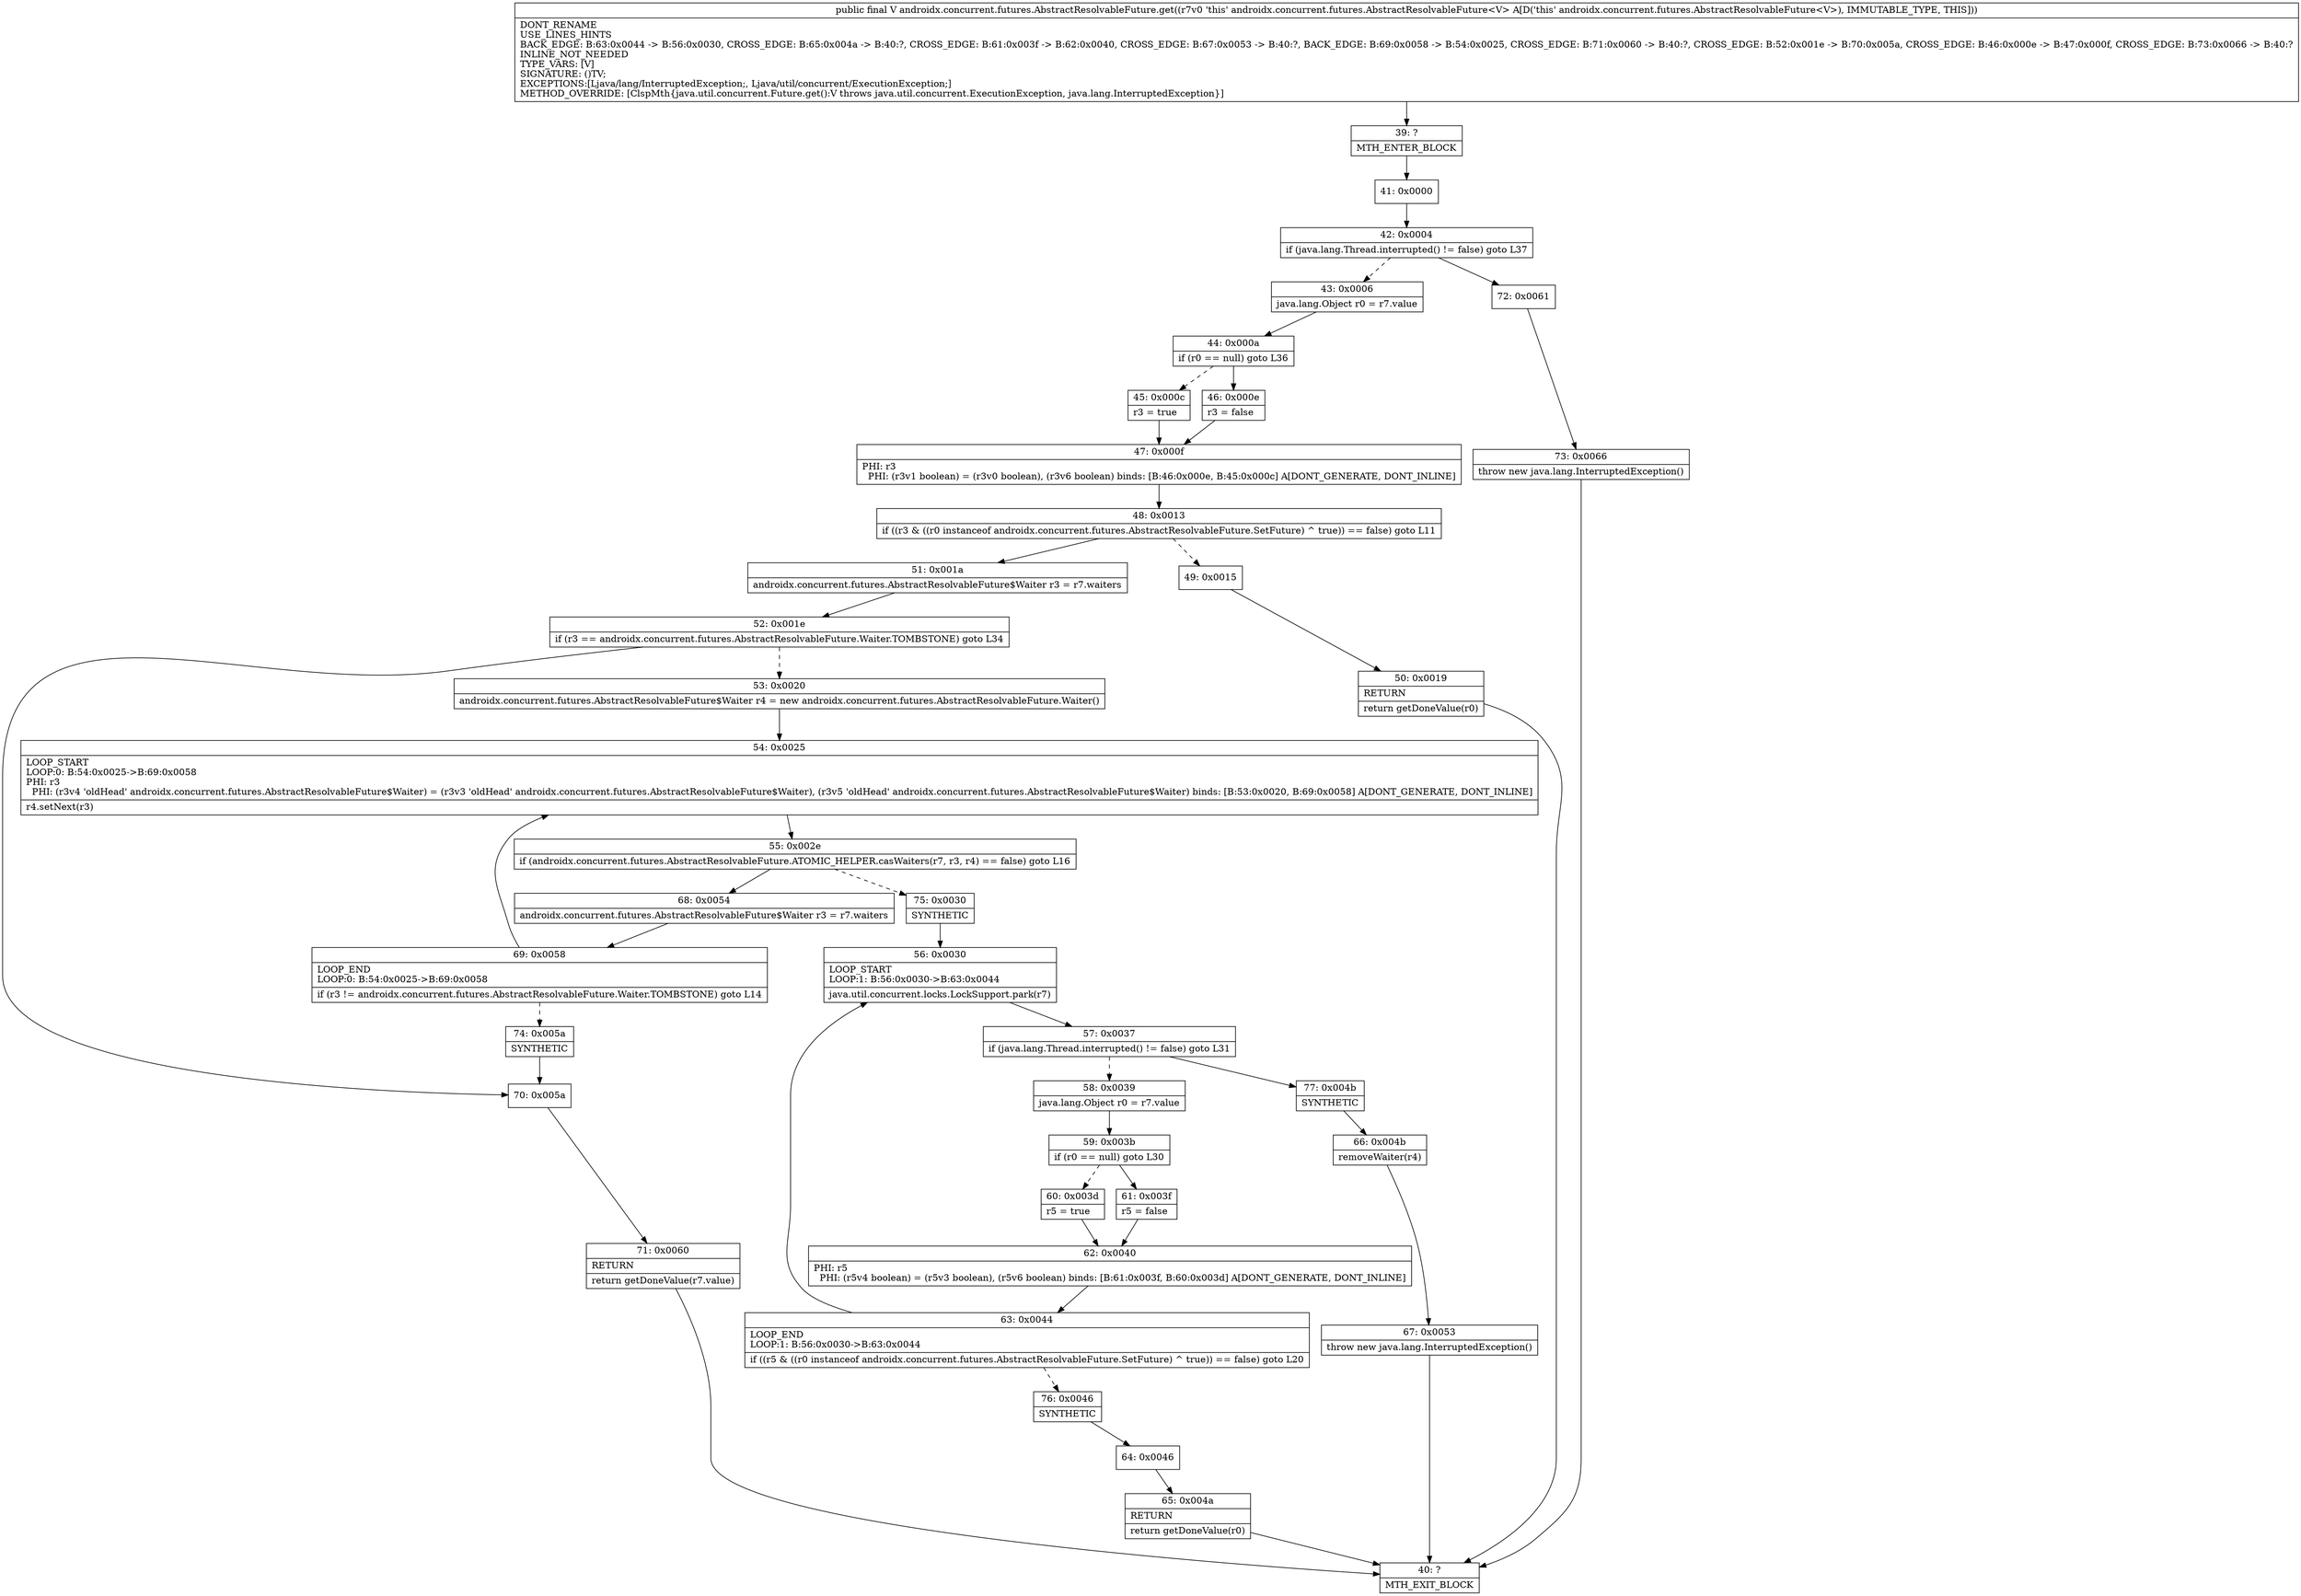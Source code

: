 digraph "CFG forandroidx.concurrent.futures.AbstractResolvableFuture.get()Ljava\/lang\/Object;" {
Node_39 [shape=record,label="{39\:\ ?|MTH_ENTER_BLOCK\l}"];
Node_41 [shape=record,label="{41\:\ 0x0000}"];
Node_42 [shape=record,label="{42\:\ 0x0004|if (java.lang.Thread.interrupted() != false) goto L37\l}"];
Node_43 [shape=record,label="{43\:\ 0x0006|java.lang.Object r0 = r7.value\l}"];
Node_44 [shape=record,label="{44\:\ 0x000a|if (r0 == null) goto L36\l}"];
Node_45 [shape=record,label="{45\:\ 0x000c|r3 = true\l}"];
Node_47 [shape=record,label="{47\:\ 0x000f|PHI: r3 \l  PHI: (r3v1 boolean) = (r3v0 boolean), (r3v6 boolean) binds: [B:46:0x000e, B:45:0x000c] A[DONT_GENERATE, DONT_INLINE]\l}"];
Node_48 [shape=record,label="{48\:\ 0x0013|if ((r3 & ((r0 instanceof androidx.concurrent.futures.AbstractResolvableFuture.SetFuture) ^ true)) == false) goto L11\l}"];
Node_49 [shape=record,label="{49\:\ 0x0015}"];
Node_50 [shape=record,label="{50\:\ 0x0019|RETURN\l|return getDoneValue(r0)\l}"];
Node_40 [shape=record,label="{40\:\ ?|MTH_EXIT_BLOCK\l}"];
Node_51 [shape=record,label="{51\:\ 0x001a|androidx.concurrent.futures.AbstractResolvableFuture$Waiter r3 = r7.waiters\l}"];
Node_52 [shape=record,label="{52\:\ 0x001e|if (r3 == androidx.concurrent.futures.AbstractResolvableFuture.Waiter.TOMBSTONE) goto L34\l}"];
Node_53 [shape=record,label="{53\:\ 0x0020|androidx.concurrent.futures.AbstractResolvableFuture$Waiter r4 = new androidx.concurrent.futures.AbstractResolvableFuture.Waiter()\l}"];
Node_54 [shape=record,label="{54\:\ 0x0025|LOOP_START\lLOOP:0: B:54:0x0025\-\>B:69:0x0058\lPHI: r3 \l  PHI: (r3v4 'oldHead' androidx.concurrent.futures.AbstractResolvableFuture$Waiter) = (r3v3 'oldHead' androidx.concurrent.futures.AbstractResolvableFuture$Waiter), (r3v5 'oldHead' androidx.concurrent.futures.AbstractResolvableFuture$Waiter) binds: [B:53:0x0020, B:69:0x0058] A[DONT_GENERATE, DONT_INLINE]\l|r4.setNext(r3)\l}"];
Node_55 [shape=record,label="{55\:\ 0x002e|if (androidx.concurrent.futures.AbstractResolvableFuture.ATOMIC_HELPER.casWaiters(r7, r3, r4) == false) goto L16\l}"];
Node_68 [shape=record,label="{68\:\ 0x0054|androidx.concurrent.futures.AbstractResolvableFuture$Waiter r3 = r7.waiters\l}"];
Node_69 [shape=record,label="{69\:\ 0x0058|LOOP_END\lLOOP:0: B:54:0x0025\-\>B:69:0x0058\l|if (r3 != androidx.concurrent.futures.AbstractResolvableFuture.Waiter.TOMBSTONE) goto L14\l}"];
Node_74 [shape=record,label="{74\:\ 0x005a|SYNTHETIC\l}"];
Node_75 [shape=record,label="{75\:\ 0x0030|SYNTHETIC\l}"];
Node_56 [shape=record,label="{56\:\ 0x0030|LOOP_START\lLOOP:1: B:56:0x0030\-\>B:63:0x0044\l|java.util.concurrent.locks.LockSupport.park(r7)\l}"];
Node_57 [shape=record,label="{57\:\ 0x0037|if (java.lang.Thread.interrupted() != false) goto L31\l}"];
Node_58 [shape=record,label="{58\:\ 0x0039|java.lang.Object r0 = r7.value\l}"];
Node_59 [shape=record,label="{59\:\ 0x003b|if (r0 == null) goto L30\l}"];
Node_60 [shape=record,label="{60\:\ 0x003d|r5 = true\l}"];
Node_62 [shape=record,label="{62\:\ 0x0040|PHI: r5 \l  PHI: (r5v4 boolean) = (r5v3 boolean), (r5v6 boolean) binds: [B:61:0x003f, B:60:0x003d] A[DONT_GENERATE, DONT_INLINE]\l}"];
Node_63 [shape=record,label="{63\:\ 0x0044|LOOP_END\lLOOP:1: B:56:0x0030\-\>B:63:0x0044\l|if ((r5 & ((r0 instanceof androidx.concurrent.futures.AbstractResolvableFuture.SetFuture) ^ true)) == false) goto L20\l}"];
Node_76 [shape=record,label="{76\:\ 0x0046|SYNTHETIC\l}"];
Node_64 [shape=record,label="{64\:\ 0x0046}"];
Node_65 [shape=record,label="{65\:\ 0x004a|RETURN\l|return getDoneValue(r0)\l}"];
Node_61 [shape=record,label="{61\:\ 0x003f|r5 = false\l}"];
Node_77 [shape=record,label="{77\:\ 0x004b|SYNTHETIC\l}"];
Node_66 [shape=record,label="{66\:\ 0x004b|removeWaiter(r4)\l}"];
Node_67 [shape=record,label="{67\:\ 0x0053|throw new java.lang.InterruptedException()\l}"];
Node_70 [shape=record,label="{70\:\ 0x005a}"];
Node_71 [shape=record,label="{71\:\ 0x0060|RETURN\l|return getDoneValue(r7.value)\l}"];
Node_46 [shape=record,label="{46\:\ 0x000e|r3 = false\l}"];
Node_72 [shape=record,label="{72\:\ 0x0061}"];
Node_73 [shape=record,label="{73\:\ 0x0066|throw new java.lang.InterruptedException()\l}"];
MethodNode[shape=record,label="{public final V androidx.concurrent.futures.AbstractResolvableFuture.get((r7v0 'this' androidx.concurrent.futures.AbstractResolvableFuture\<V\> A[D('this' androidx.concurrent.futures.AbstractResolvableFuture\<V\>), IMMUTABLE_TYPE, THIS]))  | DONT_RENAME\lUSE_LINES_HINTS\lBACK_EDGE: B:63:0x0044 \-\> B:56:0x0030, CROSS_EDGE: B:65:0x004a \-\> B:40:?, CROSS_EDGE: B:61:0x003f \-\> B:62:0x0040, CROSS_EDGE: B:67:0x0053 \-\> B:40:?, BACK_EDGE: B:69:0x0058 \-\> B:54:0x0025, CROSS_EDGE: B:71:0x0060 \-\> B:40:?, CROSS_EDGE: B:52:0x001e \-\> B:70:0x005a, CROSS_EDGE: B:46:0x000e \-\> B:47:0x000f, CROSS_EDGE: B:73:0x0066 \-\> B:40:?\lINLINE_NOT_NEEDED\lTYPE_VARS: [V]\lSIGNATURE: ()TV;\lEXCEPTIONS:[Ljava\/lang\/InterruptedException;, Ljava\/util\/concurrent\/ExecutionException;]\lMETHOD_OVERRIDE: [ClspMth\{java.util.concurrent.Future.get():V throws java.util.concurrent.ExecutionException, java.lang.InterruptedException\}]\l}"];
MethodNode -> Node_39;Node_39 -> Node_41;
Node_41 -> Node_42;
Node_42 -> Node_43[style=dashed];
Node_42 -> Node_72;
Node_43 -> Node_44;
Node_44 -> Node_45[style=dashed];
Node_44 -> Node_46;
Node_45 -> Node_47;
Node_47 -> Node_48;
Node_48 -> Node_49[style=dashed];
Node_48 -> Node_51;
Node_49 -> Node_50;
Node_50 -> Node_40;
Node_51 -> Node_52;
Node_52 -> Node_53[style=dashed];
Node_52 -> Node_70;
Node_53 -> Node_54;
Node_54 -> Node_55;
Node_55 -> Node_68;
Node_55 -> Node_75[style=dashed];
Node_68 -> Node_69;
Node_69 -> Node_54;
Node_69 -> Node_74[style=dashed];
Node_74 -> Node_70;
Node_75 -> Node_56;
Node_56 -> Node_57;
Node_57 -> Node_58[style=dashed];
Node_57 -> Node_77;
Node_58 -> Node_59;
Node_59 -> Node_60[style=dashed];
Node_59 -> Node_61;
Node_60 -> Node_62;
Node_62 -> Node_63;
Node_63 -> Node_56;
Node_63 -> Node_76[style=dashed];
Node_76 -> Node_64;
Node_64 -> Node_65;
Node_65 -> Node_40;
Node_61 -> Node_62;
Node_77 -> Node_66;
Node_66 -> Node_67;
Node_67 -> Node_40;
Node_70 -> Node_71;
Node_71 -> Node_40;
Node_46 -> Node_47;
Node_72 -> Node_73;
Node_73 -> Node_40;
}


